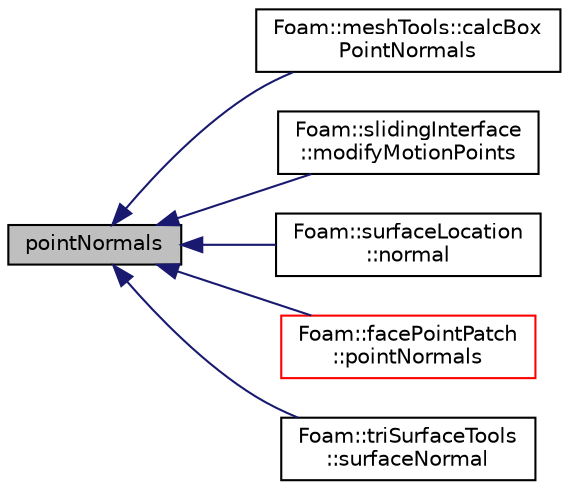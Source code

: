 digraph "pointNormals"
{
  bgcolor="transparent";
  edge [fontname="Helvetica",fontsize="10",labelfontname="Helvetica",labelfontsize="10"];
  node [fontname="Helvetica",fontsize="10",shape=record];
  rankdir="LR";
  Node1 [label="pointNormals",height=0.2,width=0.4,color="black", fillcolor="grey75", style="filled", fontcolor="black"];
  Node1 -> Node2 [dir="back",color="midnightblue",fontsize="10",style="solid",fontname="Helvetica"];
  Node2 [label="Foam::meshTools::calcBox\lPointNormals",height=0.2,width=0.4,color="black",URL="$a10730.html#a4ba6200a07a6aab35485561987f60185",tooltip="Calculate point normals on a &#39;box&#39; mesh (all edges aligned with. "];
  Node1 -> Node3 [dir="back",color="midnightblue",fontsize="10",style="solid",fontname="Helvetica"];
  Node3 [label="Foam::slidingInterface\l::modifyMotionPoints",height=0.2,width=0.4,color="black",URL="$a02325.html#a4a962b56dd7cf30972c468258fa888e5",tooltip="Modify motion points to comply with the topological change. "];
  Node1 -> Node4 [dir="back",color="midnightblue",fontsize="10",style="solid",fontname="Helvetica"];
  Node4 [label="Foam::surfaceLocation\l::normal",height=0.2,width=0.4,color="black",URL="$a02473.html#aa7761d7d21a6d33ed79afe76ec90051c",tooltip="Normal. Approximate for points. "];
  Node1 -> Node5 [dir="back",color="midnightblue",fontsize="10",style="solid",fontname="Helvetica"];
  Node5 [label="Foam::facePointPatch\l::pointNormals",height=0.2,width=0.4,color="red",URL="$a00724.html#a5bfd0eb50929e3ee2f27b35f0c9c03df",tooltip="Return point unit normals. "];
  Node1 -> Node6 [dir="back",color="midnightblue",fontsize="10",style="solid",fontname="Helvetica"];
  Node6 [label="Foam::triSurfaceTools\l::surfaceNormal",height=0.2,width=0.4,color="black",URL="$a02678.html#a5a2f59dd14e51dca5fcbadd65696f1df",tooltip="Triangle (unit) normal. If nearest point to triangle on edge use. "];
}
